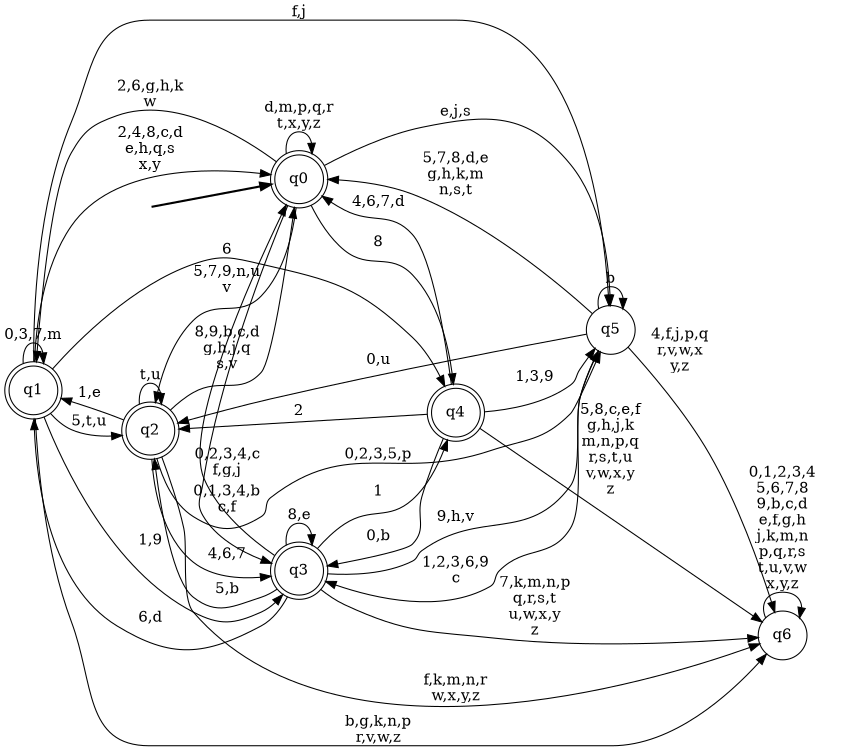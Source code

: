 digraph BlueStar {
__start0 [style = invis, shape = none, label = "", width = 0, height = 0];

rankdir=LR;
size="8,5";

s0 [style="rounded,filled", color="black", fillcolor="white" shape="doublecircle", label="q0"];
s1 [style="rounded,filled", color="black", fillcolor="white" shape="doublecircle", label="q1"];
s2 [style="rounded,filled", color="black", fillcolor="white" shape="doublecircle", label="q2"];
s3 [style="rounded,filled", color="black", fillcolor="white" shape="doublecircle", label="q3"];
s4 [style="rounded,filled", color="black", fillcolor="white" shape="doublecircle", label="q4"];
s5 [style="filled", color="black", fillcolor="white" shape="circle", label="q5"];
s6 [style="filled", color="black", fillcolor="white" shape="circle", label="q6"];
subgraph cluster_main { 
	graph [pad=".75", ranksep="0.15", nodesep="0.15"];
	 style=invis; 
	__start0 -> s0 [penwidth=2];
}
s0 -> s0 [label="d,m,p,q,r\nt,x,y,z"];
s0 -> s1 [label="2,6,g,h,k\nw"];
s0 -> s2 [label="5,7,9,n,u\nv"];
s0 -> s3 [label="0,1,3,4,b\nc,f"];
s0 -> s4 [label="8"];
s0 -> s5 [label="e,j,s"];
s1 -> s0 [label="2,4,8,c,d\ne,h,q,s\nx,y"];
s1 -> s1 [label="0,3,7,m"];
s1 -> s2 [label="5,t,u"];
s1 -> s3 [label="1,9"];
s1 -> s4 [label="6"];
s1 -> s5 [label="f,j"];
s1 -> s6 [label="b,g,k,n,p\nr,v,w,z"];
s2 -> s0 [label="8,9,b,c,d\ng,h,j,q\ns,v"];
s2 -> s1 [label="1,e"];
s2 -> s2 [label="t,u"];
s2 -> s3 [label="4,6,7"];
s2 -> s5 [label="0,2,3,5,p"];
s2 -> s6 [label="f,k,m,n,r\nw,x,y,z"];
s3 -> s0 [label="0,2,3,4,c\nf,g,j"];
s3 -> s1 [label="6,d"];
s3 -> s2 [label="5,b"];
s3 -> s3 [label="8,e"];
s3 -> s4 [label="1"];
s3 -> s5 [label="9,h,v"];
s3 -> s6 [label="7,k,m,n,p\nq,r,s,t\nu,w,x,y\nz"];
s4 -> s0 [label="4,6,7,d"];
s4 -> s2 [label="2"];
s4 -> s3 [label="0,b"];
s4 -> s5 [label="1,3,9"];
s4 -> s6 [label="5,8,c,e,f\ng,h,j,k\nm,n,p,q\nr,s,t,u\nv,w,x,y\nz"];
s5 -> s0 [label="5,7,8,d,e\ng,h,k,m\nn,s,t"];
s5 -> s2 [label="0,u"];
s5 -> s3 [label="1,2,3,6,9\nc"];
s5 -> s5 [label="b"];
s5 -> s6 [label="4,f,j,p,q\nr,v,w,x\ny,z"];
s6 -> s6 [label="0,1,2,3,4\n5,6,7,8\n9,b,c,d\ne,f,g,h\nj,k,m,n\np,q,r,s\nt,u,v,w\nx,y,z"];

}